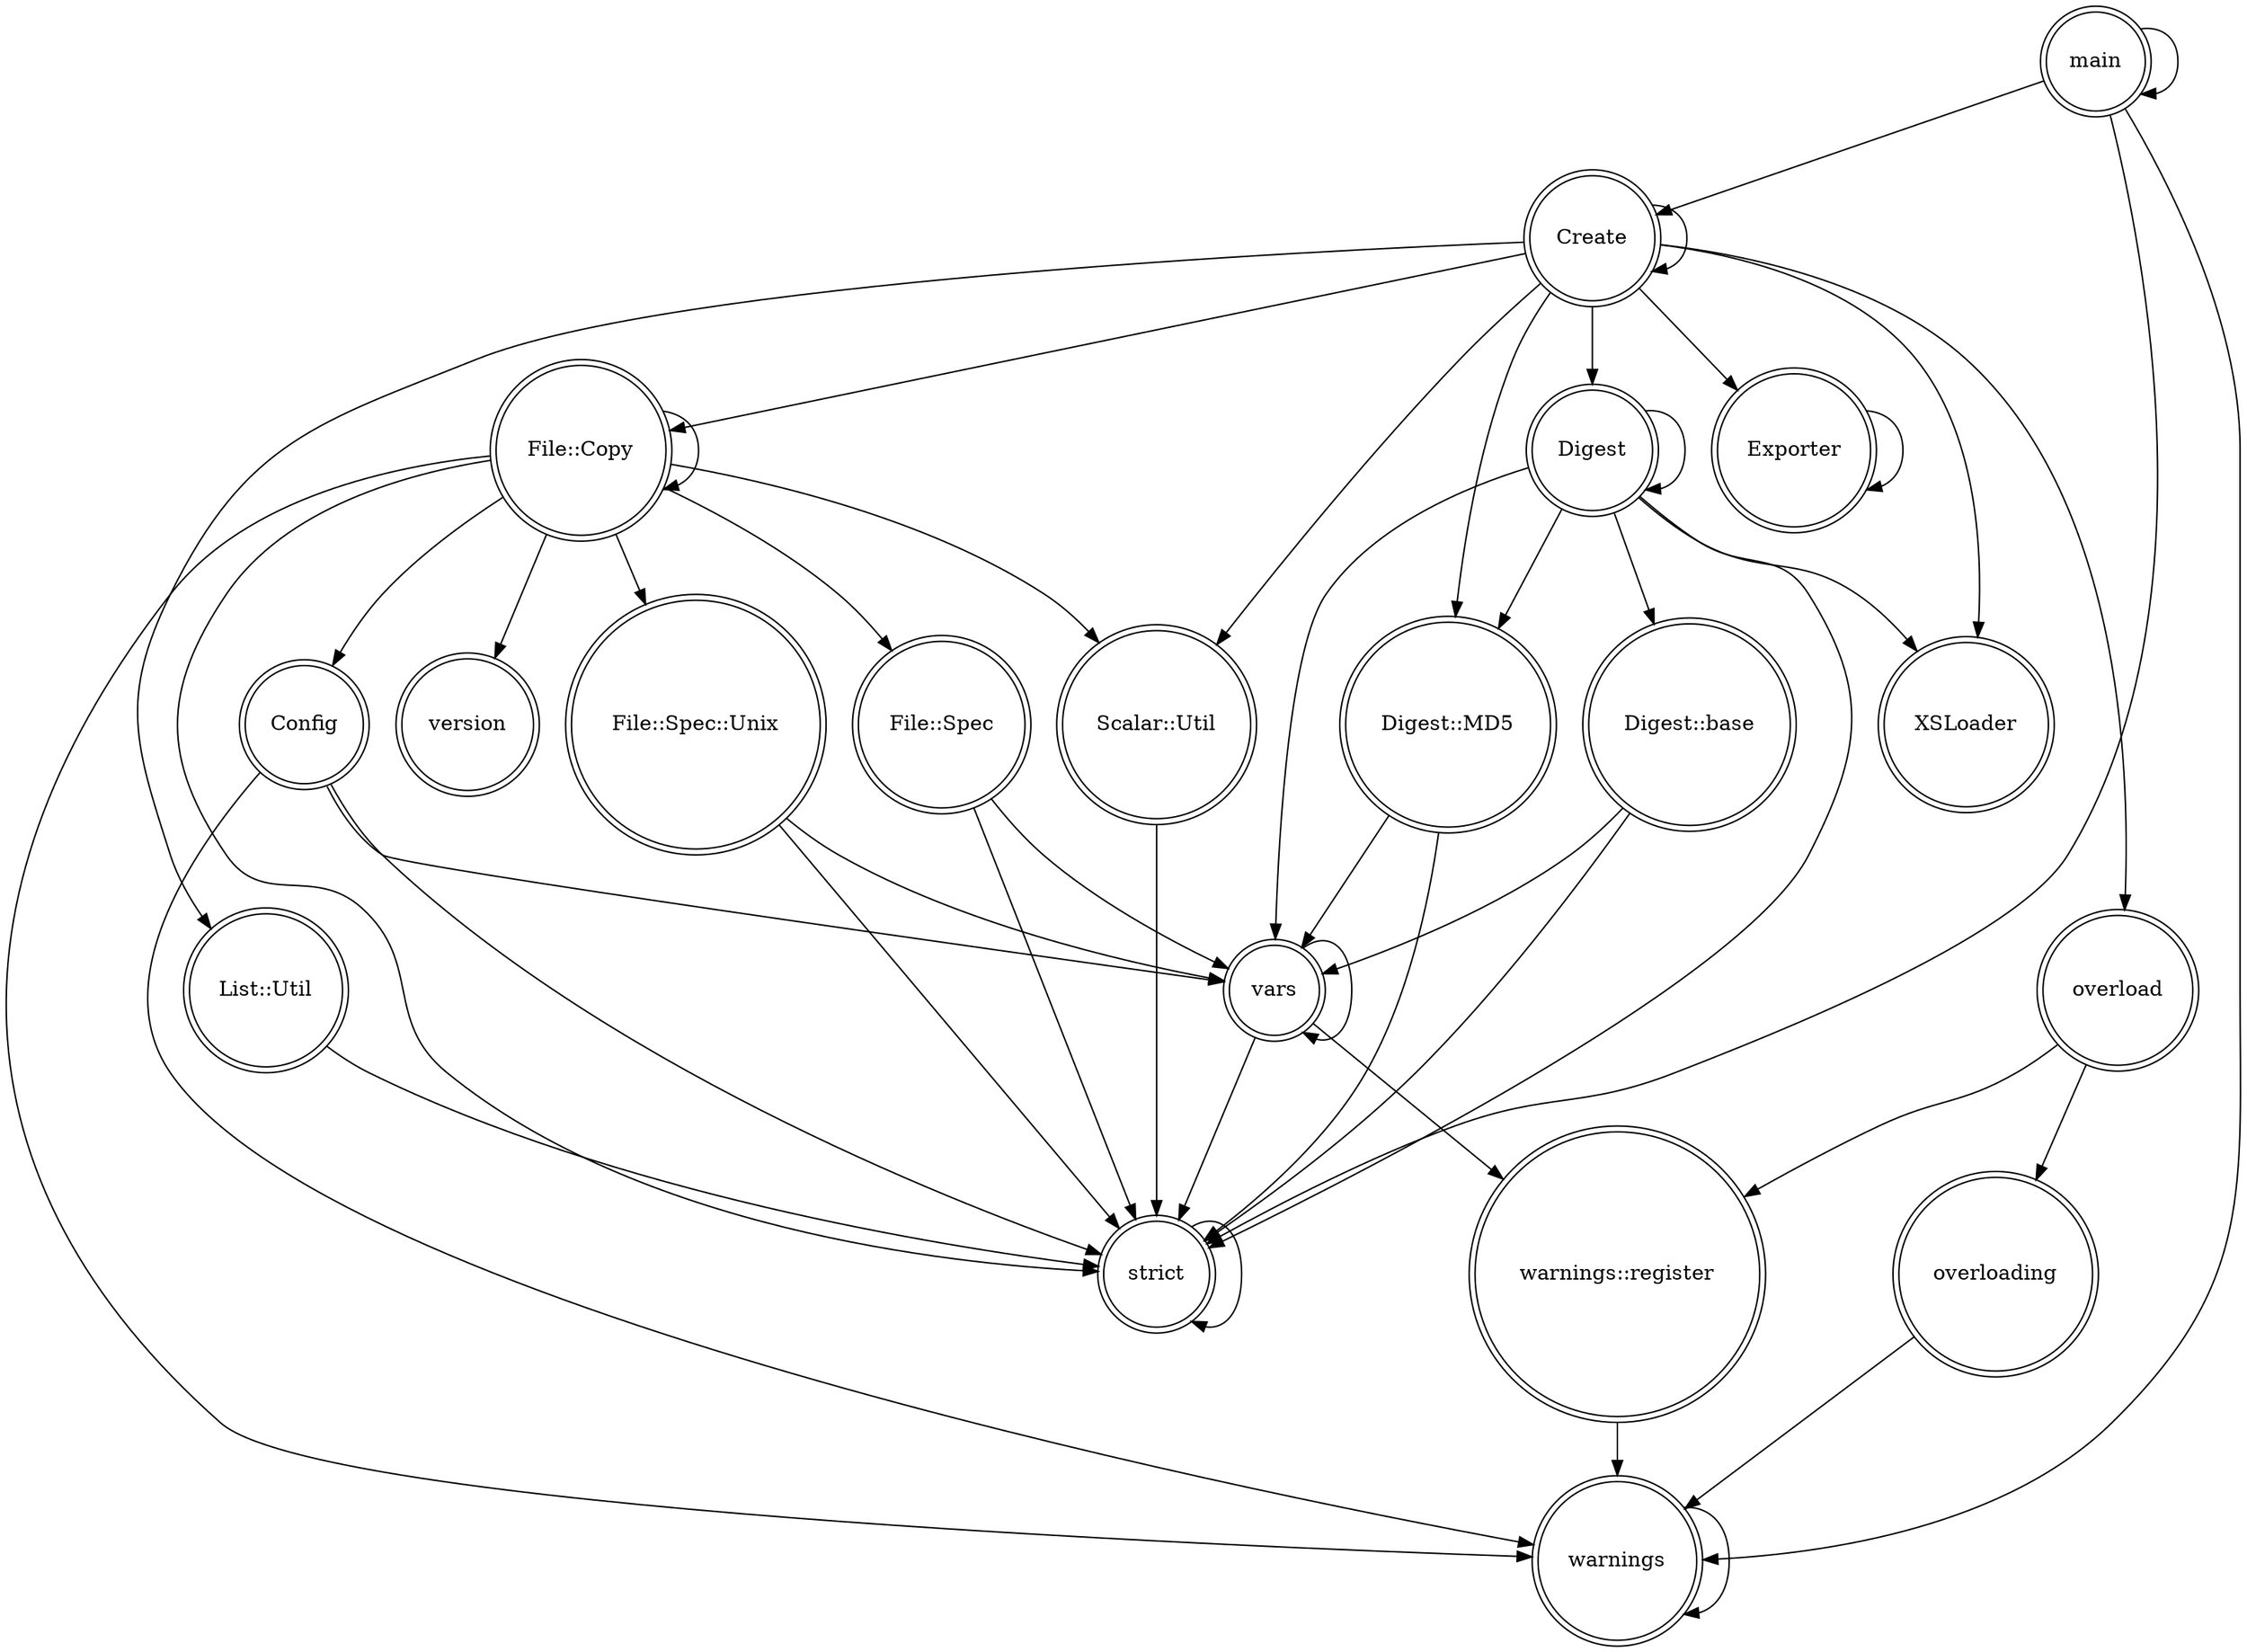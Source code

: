 digraph {
graph [overlap=false]
node [shape=doublecircle];
"Digest::MD5" -> "strict";
"main" -> "Create";
"Scalar::Util" -> "strict";
"warnings" -> "warnings";
"Digest" -> "strict";
"Digest::base" -> "vars";
"File::Copy" -> "File::Copy";
"File::Copy" -> "File::Spec::Unix";
"Exporter" -> "Exporter";
"Create" -> "List::Util";
"vars" -> "warnings::register";
"File::Spec" -> "vars";
"main" -> "warnings";
"Digest" -> "Digest";
"File::Copy" -> "warnings";
"main" -> "main";
"Digest" -> "vars";
"File::Spec::Unix" -> "vars";
"Config" -> "strict";
"File::Spec::Unix" -> "strict";
"File::Copy" -> "File::Spec";
"Digest" -> "Digest::MD5";
"Digest::MD5" -> "vars";
"Create" -> "File::Copy";
"Create" -> "Scalar::Util";
"Digest::base" -> "strict";
"Digest" -> "XSLoader";
"Config" -> "warnings";
"File::Copy" -> "Scalar::Util";
"overload" -> "warnings::register";
"File::Copy" -> "strict";
"Create" -> "XSLoader";
"warnings::register" -> "warnings";
"Create" -> "overload";
"File::Copy" -> "Config";
"main" -> "strict";
"vars" -> "strict";
"overload" -> "overloading";
"File::Spec" -> "strict";
"Config" -> "vars";
"File::Copy" -> "version";
"strict" -> "strict";
"vars" -> "vars";
"Digest" -> "Digest::base";
"overloading" -> "warnings";
"Create" -> "Digest::MD5";
"Create" -> "Exporter";
"List::Util" -> "strict";
"Create" -> "Digest";
"Create" -> "Create";
}

